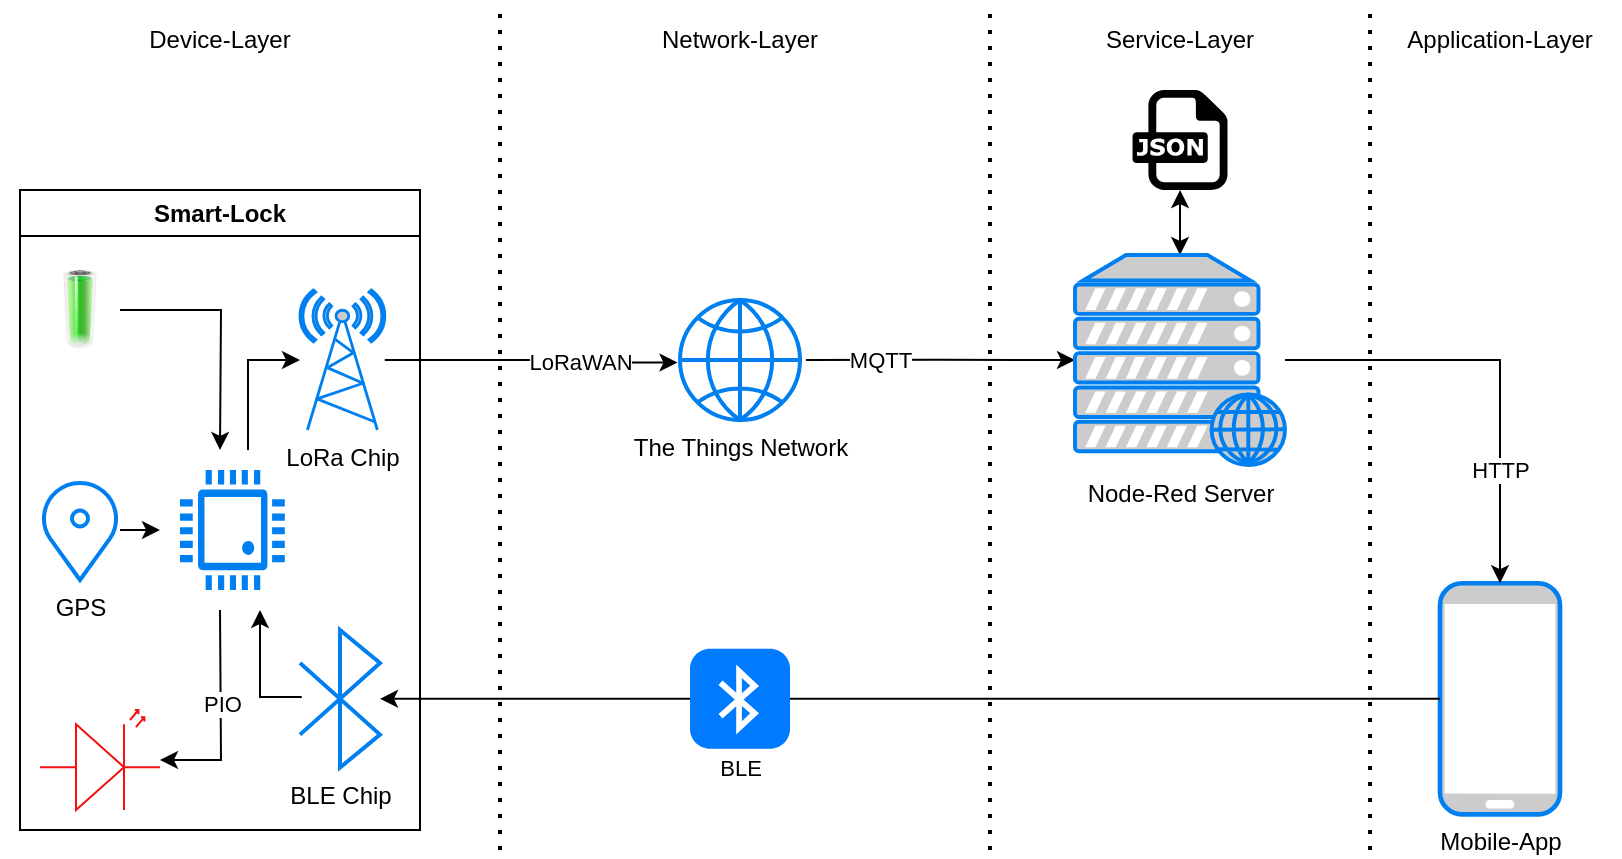 <mxfile version="20.8.16" type="device"><diagram name="block-diagram" id="7dfZV5wxwbhCRLtu6chd"><mxGraphModel dx="1924" dy="1137" grid="1" gridSize="10" guides="1" tooltips="1" connect="1" arrows="1" fold="1" page="1" pageScale="1" pageWidth="850" pageHeight="1100" math="0" shadow="0"><root><mxCell id="0"/><mxCell id="1" parent="0"/><mxCell id="JuROtEgTmlMRMkNdBYi3-12" value="Smart-Lock" style="swimlane;whiteSpace=wrap;html=1;" parent="1" vertex="1"><mxGeometry x="40" y="110" width="200" height="320" as="geometry"><mxRectangle x="40" y="40" width="110" height="30" as="alternateBounds"/></mxGeometry></mxCell><mxCell id="JuROtEgTmlMRMkNdBYi3-23" style="edgeStyle=orthogonalEdgeStyle;rounded=0;orthogonalLoop=1;jettySize=auto;html=1;" parent="JuROtEgTmlMRMkNdBYi3-12" target="JuROtEgTmlMRMkNdBYi3-18" edge="1"><mxGeometry relative="1" as="geometry"><mxPoint x="114" y="130" as="sourcePoint"/><mxPoint x="110" y="90" as="targetPoint"/><Array as="points"><mxPoint x="114" y="120"/><mxPoint x="114" y="90"/></Array></mxGeometry></mxCell><mxCell id="JuROtEgTmlMRMkNdBYi3-24" style="edgeStyle=orthogonalEdgeStyle;rounded=0;orthogonalLoop=1;jettySize=auto;html=1;entryX=0.022;entryY=0.487;entryDx=0;entryDy=0;entryPerimeter=0;startArrow=classic;startFill=1;endArrow=none;endFill=0;" parent="JuROtEgTmlMRMkNdBYi3-12" target="JuROtEgTmlMRMkNdBYi3-16" edge="1"><mxGeometry relative="1" as="geometry"><mxPoint x="120" y="210" as="sourcePoint"/><Array as="points"><mxPoint x="120" y="254"/></Array></mxGeometry></mxCell><mxCell id="JuROtEgTmlMRMkNdBYi3-15" value="" style="pointerEvents=1;shadow=0;dashed=0;html=1;strokeColor=none;fillColor=#0080F0;labelPosition=center;verticalLabelPosition=bottom;verticalAlign=top;align=center;outlineConnect=0;shape=mxgraph.veeam.cpu;" parent="JuROtEgTmlMRMkNdBYi3-12" vertex="1"><mxGeometry x="80" y="140" width="52.4" height="60" as="geometry"/></mxCell><mxCell id="JuROtEgTmlMRMkNdBYi3-16" value="BLE Chip" style="html=1;verticalLabelPosition=bottom;align=center;labelBackgroundColor=#ffffff;verticalAlign=top;strokeWidth=2;strokeColor=#0080F0;shadow=0;dashed=0;shape=mxgraph.ios7.icons.bluetooth;pointerEvents=1" parent="JuROtEgTmlMRMkNdBYi3-12" vertex="1"><mxGeometry x="140" y="220" width="40" height="68.8" as="geometry"/></mxCell><mxCell id="JuROtEgTmlMRMkNdBYi3-18" value="&lt;font color=&quot;#000000&quot;&gt;LoRa Chip&lt;/font&gt;" style="fontColor=#0066CC;verticalAlign=top;verticalLabelPosition=bottom;labelPosition=center;align=center;html=1;outlineConnect=0;fillColor=#CCCCCC;strokeColor=#0080F0;gradientColor=none;gradientDirection=north;strokeWidth=2;shape=mxgraph.networks.radio_tower;" parent="JuROtEgTmlMRMkNdBYi3-12" vertex="1"><mxGeometry x="140" y="50" width="42.4" height="70" as="geometry"/></mxCell><mxCell id="JuROtEgTmlMRMkNdBYi3-25" style="edgeStyle=orthogonalEdgeStyle;rounded=0;orthogonalLoop=1;jettySize=auto;html=1;" parent="JuROtEgTmlMRMkNdBYi3-12" source="JuROtEgTmlMRMkNdBYi3-21" edge="1"><mxGeometry relative="1" as="geometry"><mxPoint x="70" y="170" as="targetPoint"/></mxGeometry></mxCell><mxCell id="JuROtEgTmlMRMkNdBYi3-21" value="GPS" style="html=1;verticalLabelPosition=bottom;align=center;labelBackgroundColor=#ffffff;verticalAlign=top;strokeWidth=2;strokeColor=#0080F0;shadow=0;dashed=0;shape=mxgraph.ios7.icons.location;" parent="JuROtEgTmlMRMkNdBYi3-12" vertex="1"><mxGeometry x="10" y="145" width="40" height="50" as="geometry"/></mxCell><mxCell id="JuROtEgTmlMRMkNdBYi3-40" value="" style="verticalLabelPosition=bottom;shadow=0;dashed=0;align=center;html=1;verticalAlign=top;shape=mxgraph.electrical.opto_electronics.led_2;pointerEvents=1;fontColor=#000000;strokeColor=#f50f0f;" parent="JuROtEgTmlMRMkNdBYi3-12" vertex="1"><mxGeometry x="10" y="260" width="60" height="50" as="geometry"/></mxCell><mxCell id="JuROtEgTmlMRMkNdBYi3-46" value="" style="image;html=1;image=img/lib/clip_art/general/Battery_100_128x128.png;strokeColor=#f50f0f;fontColor=#000000;" parent="JuROtEgTmlMRMkNdBYi3-12" vertex="1"><mxGeometry x="10" y="40" width="40" height="40" as="geometry"/></mxCell><mxCell id="JuROtEgTmlMRMkNdBYi3-28" style="edgeStyle=orthogonalEdgeStyle;rounded=0;orthogonalLoop=1;jettySize=auto;html=1;entryX=0;entryY=0.5;entryDx=0;entryDy=0;entryPerimeter=0;fontColor=#000000;startArrow=none;startFill=0;exitX=1.05;exitY=0.499;exitDx=0;exitDy=0;exitPerimeter=0;" parent="1" source="JuROtEgTmlMRMkNdBYi3-33" target="JuROtEgTmlMRMkNdBYi3-27" edge="1"><mxGeometry relative="1" as="geometry"><mxPoint x="495.0" y="175.0" as="sourcePoint"/></mxGeometry></mxCell><mxCell id="JuROtEgTmlMRMkNdBYi3-29" value="MQTT" style="edgeLabel;html=1;align=center;verticalAlign=middle;resizable=0;points=[];fontColor=#000000;" parent="JuROtEgTmlMRMkNdBYi3-28" vertex="1" connectable="0"><mxGeometry x="0.218" y="-3" relative="1" as="geometry"><mxPoint x="-45" y="-3" as="offset"/></mxGeometry></mxCell><mxCell id="JuROtEgTmlMRMkNdBYi3-14" value="&lt;font color=&quot;#000000&quot;&gt;Mobile-App&lt;/font&gt;" style="fontColor=#0066CC;verticalAlign=top;verticalLabelPosition=bottom;labelPosition=center;align=center;html=1;outlineConnect=0;fillColor=#CCCCCC;strokeColor=#0080F0;gradientColor=none;gradientDirection=north;strokeWidth=2;shape=mxgraph.networks.mobile;" parent="1" vertex="1"><mxGeometry x="750" y="306.6" width="60" height="115.6" as="geometry"/></mxCell><mxCell id="JuROtEgTmlMRMkNdBYi3-26" value="LoRaWAN" style="edgeStyle=orthogonalEdgeStyle;rounded=0;orthogonalLoop=1;jettySize=auto;html=1;fontColor=#000000;startArrow=none;startFill=0;entryX=-0.021;entryY=0.521;entryDx=0;entryDy=0;entryPerimeter=0;" parent="1" source="JuROtEgTmlMRMkNdBYi3-18" target="JuROtEgTmlMRMkNdBYi3-33" edge="1"><mxGeometry x="0.34" relative="1" as="geometry"><mxPoint x="425.0" y="175.0" as="targetPoint"/><mxPoint as="offset"/></mxGeometry></mxCell><mxCell id="JuROtEgTmlMRMkNdBYi3-30" style="edgeStyle=orthogonalEdgeStyle;rounded=0;orthogonalLoop=1;jettySize=auto;html=1;fontColor=#000000;startArrow=none;startFill=0;" parent="1" source="JuROtEgTmlMRMkNdBYi3-27" target="JuROtEgTmlMRMkNdBYi3-14" edge="1"><mxGeometry relative="1" as="geometry"/></mxCell><mxCell id="JuROtEgTmlMRMkNdBYi3-35" value="HTTP" style="edgeLabel;html=1;align=center;verticalAlign=middle;resizable=0;points=[];fontColor=#000000;" parent="JuROtEgTmlMRMkNdBYi3-30" vertex="1" connectable="0"><mxGeometry x="-0.191" y="1" relative="1" as="geometry"><mxPoint x="19" y="56" as="offset"/></mxGeometry></mxCell><mxCell id="zXny31pqA5NXD4TudN02-3" value="" style="edgeStyle=orthogonalEdgeStyle;rounded=0;orthogonalLoop=1;jettySize=auto;html=1;startArrow=classic;startFill=1;" edge="1" parent="1" source="JuROtEgTmlMRMkNdBYi3-27" target="zXny31pqA5NXD4TudN02-2"><mxGeometry relative="1" as="geometry"/></mxCell><mxCell id="JuROtEgTmlMRMkNdBYi3-27" value="&lt;font color=&quot;#000000&quot;&gt;Node-Red Server&lt;/font&gt;" style="fontColor=#0066CC;verticalAlign=top;verticalLabelPosition=bottom;labelPosition=center;align=center;html=1;outlineConnect=0;fillColor=#CCCCCC;strokeColor=#0080F0;gradientColor=none;gradientDirection=north;strokeWidth=2;shape=mxgraph.networks.web_server;" parent="1" vertex="1"><mxGeometry x="567.5" y="142.5" width="105" height="105" as="geometry"/></mxCell><mxCell id="JuROtEgTmlMRMkNdBYi3-33" value="The Things Network" style="html=1;verticalLabelPosition=bottom;align=center;labelBackgroundColor=#ffffff;verticalAlign=top;strokeWidth=2;strokeColor=#0080F0;shadow=0;dashed=0;shape=mxgraph.ios7.icons.globe;fontColor=#000000;" parent="1" vertex="1"><mxGeometry x="370" y="165" width="60" height="60" as="geometry"/></mxCell><mxCell id="JuROtEgTmlMRMkNdBYi3-34" value="" style="edgeStyle=orthogonalEdgeStyle;rounded=0;orthogonalLoop=1;jettySize=auto;html=1;fontColor=#000000;startArrow=none;startFill=1;endArrow=none;endFill=0;" parent="1" source="zXny31pqA5NXD4TudN02-5" target="JuROtEgTmlMRMkNdBYi3-14" edge="1"><mxGeometry relative="1" as="geometry"/></mxCell><mxCell id="JuROtEgTmlMRMkNdBYi3-42" value="BLE" style="edgeLabel;html=1;align=center;verticalAlign=middle;resizable=0;points=[];fontColor=#000000;" parent="JuROtEgTmlMRMkNdBYi3-34" vertex="1" connectable="0"><mxGeometry x="0.244" relative="1" as="geometry"><mxPoint x="-227" y="34" as="offset"/></mxGeometry></mxCell><mxCell id="JuROtEgTmlMRMkNdBYi3-36" value="" style="endArrow=none;dashed=1;html=1;dashPattern=1 3;strokeWidth=2;rounded=0;fontColor=#000000;" parent="1" edge="1"><mxGeometry width="50" height="50" relative="1" as="geometry"><mxPoint x="280" y="440" as="sourcePoint"/><mxPoint x="280" y="20" as="targetPoint"/><Array as="points"><mxPoint x="280" y="205"/></Array></mxGeometry></mxCell><mxCell id="JuROtEgTmlMRMkNdBYi3-37" value="" style="endArrow=none;dashed=1;html=1;dashPattern=1 3;strokeWidth=2;rounded=0;fontColor=#000000;" parent="1" edge="1"><mxGeometry width="50" height="50" relative="1" as="geometry"><mxPoint x="525" y="440" as="sourcePoint"/><mxPoint x="525" y="16.25" as="targetPoint"/></mxGeometry></mxCell><mxCell id="JuROtEgTmlMRMkNdBYi3-38" value="" style="endArrow=none;dashed=1;html=1;dashPattern=1 3;strokeWidth=2;rounded=0;fontColor=#000000;" parent="1" edge="1"><mxGeometry width="50" height="50" relative="1" as="geometry"><mxPoint x="715" y="440" as="sourcePoint"/><mxPoint x="715.0" y="16.25" as="targetPoint"/></mxGeometry></mxCell><mxCell id="JuROtEgTmlMRMkNdBYi3-41" style="edgeStyle=orthogonalEdgeStyle;rounded=0;orthogonalLoop=1;jettySize=auto;html=1;fontColor=#000000;startArrow=classic;startFill=1;endArrow=none;endFill=0;" parent="1" source="JuROtEgTmlMRMkNdBYi3-40" edge="1"><mxGeometry relative="1" as="geometry"><mxPoint x="140" y="320" as="targetPoint"/></mxGeometry></mxCell><mxCell id="JuROtEgTmlMRMkNdBYi3-43" value="PIO" style="edgeLabel;html=1;align=center;verticalAlign=middle;resizable=0;points=[];fontColor=#000000;" parent="JuROtEgTmlMRMkNdBYi3-41" vertex="1" connectable="0"><mxGeometry x="0.123" relative="1" as="geometry"><mxPoint as="offset"/></mxGeometry></mxCell><mxCell id="JuROtEgTmlMRMkNdBYi3-45" style="edgeStyle=orthogonalEdgeStyle;rounded=0;orthogonalLoop=1;jettySize=auto;html=1;fontColor=#000000;startArrow=none;startFill=0;endArrow=classic;endFill=1;" parent="1" source="JuROtEgTmlMRMkNdBYi3-46" edge="1"><mxGeometry relative="1" as="geometry"><mxPoint x="140" y="240" as="targetPoint"/><mxPoint x="87.0" y="166.31" as="sourcePoint"/></mxGeometry></mxCell><mxCell id="JuROtEgTmlMRMkNdBYi3-47" value="Network-Layer" style="text;html=1;strokeColor=none;fillColor=none;align=center;verticalAlign=middle;whiteSpace=wrap;rounded=0;fontColor=#000000;" parent="1" vertex="1"><mxGeometry x="290" y="20" width="220" height="30" as="geometry"/></mxCell><mxCell id="JuROtEgTmlMRMkNdBYi3-48" value="Service-Layer" style="text;html=1;strokeColor=none;fillColor=none;align=center;verticalAlign=middle;whiteSpace=wrap;rounded=0;fontColor=#000000;" parent="1" vertex="1"><mxGeometry x="530" y="20" width="180" height="30" as="geometry"/></mxCell><mxCell id="JuROtEgTmlMRMkNdBYi3-49" value="Application-Layer" style="text;html=1;strokeColor=none;fillColor=none;align=center;verticalAlign=middle;whiteSpace=wrap;rounded=0;fontColor=#000000;" parent="1" vertex="1"><mxGeometry x="720" y="20" width="120" height="30" as="geometry"/></mxCell><mxCell id="JuROtEgTmlMRMkNdBYi3-50" value="Device-Layer" style="text;html=1;strokeColor=none;fillColor=none;align=center;verticalAlign=middle;whiteSpace=wrap;rounded=0;fontColor=#000000;" parent="1" vertex="1"><mxGeometry x="30" y="20" width="220" height="30" as="geometry"/></mxCell><mxCell id="zXny31pqA5NXD4TudN02-2" value="" style="dashed=0;outlineConnect=0;html=1;align=center;labelPosition=center;verticalLabelPosition=bottom;verticalAlign=top;shape=mxgraph.weblogos.json;strokeColor=#0080F0;fillColor=#0080F0;" vertex="1" parent="1"><mxGeometry x="596.25" y="60" width="47.5" height="50" as="geometry"/></mxCell><mxCell id="zXny31pqA5NXD4TudN02-6" value="" style="edgeStyle=orthogonalEdgeStyle;rounded=0;orthogonalLoop=1;jettySize=auto;html=1;fontColor=#000000;startArrow=classic;startFill=1;endArrow=none;endFill=0;" edge="1" parent="1" source="JuROtEgTmlMRMkNdBYi3-16" target="zXny31pqA5NXD4TudN02-5"><mxGeometry relative="1" as="geometry"><mxPoint x="220" y="364.4" as="sourcePoint"/><mxPoint x="750" y="364.4" as="targetPoint"/></mxGeometry></mxCell><mxCell id="zXny31pqA5NXD4TudN02-5" value="" style="html=1;strokeWidth=1;shadow=0;dashed=0;shape=mxgraph.ios7.misc.bluetooth;fillColor=#007AFF;strokeColor=none;buttonText=;strokeColor2=#222222;fontColor=#222222;fontSize=8;verticalLabelPosition=bottom;verticalAlign=top;align=center;sketch=0;" vertex="1" parent="1"><mxGeometry x="375" y="339.4" width="50" height="50" as="geometry"/></mxCell></root></mxGraphModel></diagram></mxfile>